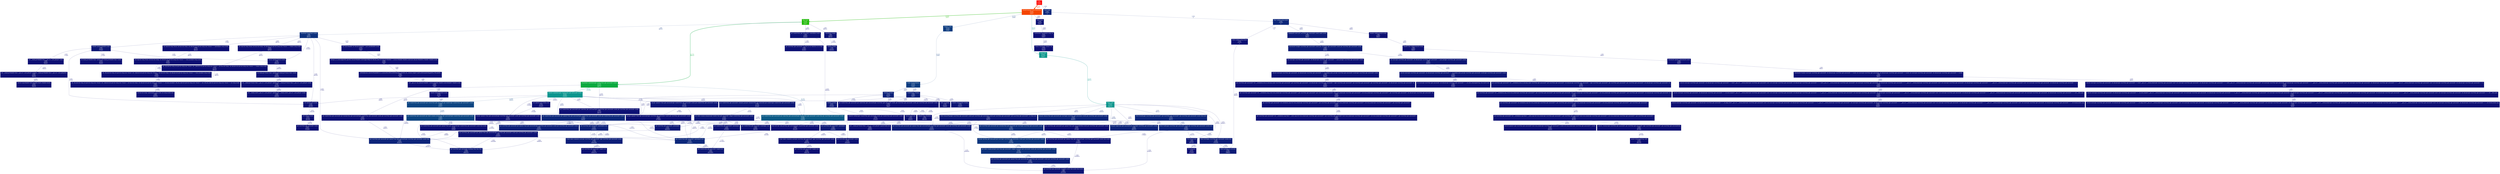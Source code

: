 digraph {
	graph [fontname=Arial, nodesep=0.125, ranksep=0.25];
	node [fontcolor=white, fontname=Arial, height=0, shape=box, style=filled, width=0];
	edge [fontname=Arial];
	1 [color="#fe0500", fontcolor="#ffffff", fontsize="10.00", label="main\n99.49%\n(0.00%)"];
	1 -> 2 [arrowsize="0.96", color="#f44502", fontcolor="#f44502", fontsize="10.00", label="93.03%\n24297×", labeldistance="3.72", penwidth="3.72"];
	1 -> 20 [arrowsize="0.35", color="#0d287b", fontcolor="#0d287b", fontsize="10.00", label="6.28%\n1×", labeldistance="0.50", penwidth="0.50"];
	2 [color="#f44502", fontcolor="#ffffff", fontsize="10.00", label="SharedComponent::TickComponents()\n93.03%\n(0.68%)\n24297×"];
	2 -> 3 [arrowsize="0.73", color="#21ba09", fontcolor="#21ba09", fontsize="10.00", label="53.33%\n24297×", labeldistance="2.13", penwidth="2.13"];
	2 -> 5 [arrowsize="0.52", color="#0c968c", fontcolor="#0c968c", fontsize="10.00", label="26.81%\n24297×", labeldistance="1.07", penwidth="1.07"];
	2 -> 12 [arrowsize="0.35", color="#0d3c80", fontcolor="#0d3c80", fontsize="10.00", label="10.21%\n24296×", labeldistance="0.50", penwidth="0.50"];
	2 -> 56 [arrowsize="0.35", color="#0d1375", fontcolor="#0d1375", fontsize="10.00", label="1.59%\n24297×", labeldistance="0.50", penwidth="0.50"];
	3 [color="#21ba09", fontcolor="#ffffff", fontsize="10.00", label="Map::Tick()\n53.33%\n(0.51%)\n24297×"];
	3 -> 4 [arrowsize="0.65", color="#0baa3f", fontcolor="#0baa3f", fontsize="10.00", label="41.77%\n388752×", labeldistance="1.67", penwidth="1.67"];
	3 -> 15 [arrowsize="0.35", color="#0d317d", fontcolor="#0d317d", fontsize="10.00", label="7.99%\n388752×", labeldistance="0.50", penwidth="0.50"];
	3 -> 51 [arrowsize="0.35", color="#0d1274", fontcolor="#0d1274", fontsize="10.00", label="1.36%\n388752×", labeldistance="0.50", penwidth="0.50"];
	3 -> 54 [arrowsize="0.35", color="#0d1475", fontcolor="#0d1475", fontsize="10.00", label="1.68%\n388752×", labeldistance="0.50", penwidth="0.50"];
	4 [color="#0baa3f", fontcolor="#ffffff", fontsize="10.00", label="PlayerModel::UpdateMatrix(glm::tmat4x4<float, (glm::precision)0> const&)\n41.77%\n(0.00%)\n388752×"];
	4 -> 7 [arrowsize="0.51", color="#0c958e", fontcolor="#0c958e", fontsize="10.00", label="26.31%\n2762260×", labeldistance="1.05", penwidth="1.05"];
	4 -> 8 [arrowsize="0.37", color="#0d4f85", fontcolor="#0d4f85", fontsize="10.00", label="13.77%\n1166254×", labeldistance="0.55", penwidth="0.55"];
	4 -> 85 [arrowsize="0.35", color="#0d1074", fontcolor="#0d1074", fontsize="10.00", label="0.73%\n388752×", labeldistance="0.50", penwidth="0.50"];
	4 -> 87 [arrowsize="0.35", color="#0d1074", fontcolor="#0d1074", fontsize="10.00", label="0.70%\n388752×", labeldistance="0.50", penwidth="0.50"];
	5 [color="#0c968c", fontcolor="#ffffff", fontsize="10.00", label="World::Tick()\n26.81%\n(0.17%)\n24297×"];
	5 -> 6 [arrowsize="0.52", color="#0c968d", fontcolor="#0c968d", fontsize="10.00", label="26.64%\n388751×", labeldistance="1.07", penwidth="1.07"];
	6 [color="#0c968d", fontcolor="#ffffff", fontsize="10.00", label="Player::Tick()\n26.64%\n(1.71%)\n388751×"];
	6 -> 16 [arrowsize="0.35", color="#0d277a", fontcolor="#0d277a", fontsize="10.00", label="5.99%\n5962858×", labeldistance="0.50", penwidth="0.50"];
	6 -> 19 [arrowsize="0.35", color="#0d277a", fontcolor="#0d277a", fontsize="10.00", label="5.97%\n388751×", labeldistance="0.50", penwidth="0.50"];
	6 -> 21 [arrowsize="0.35", color="#0d267a", fontcolor="#0d267a", fontsize="10.00", label="5.67%\n5840063×", labeldistance="0.50", penwidth="0.50"];
	6 -> 22 [arrowsize="0.35", color="#0d0f73", fontcolor="#0d0f73", fontsize="10.00", label="0.50%\n782652×", labeldistance="0.50", penwidth="0.50"];
	6 -> 32 [arrowsize="0.35", color="#0d1475", fontcolor="#0d1475", fontsize="10.00", label="1.63%\n5835133×", labeldistance="0.50", penwidth="0.50"];
	6 -> 33 [arrowsize="0.35", color="#0d1074", fontcolor="#0d1074", fontsize="10.00", label="0.87%\n1555007×", labeldistance="0.50", penwidth="0.50"];
	6 -> 40 [arrowsize="0.35", color="#0d1976", fontcolor="#0d1976", fontsize="10.00", label="2.81%\n388752×", labeldistance="0.50", penwidth="0.50"];
	6 -> 45 [arrowsize="0.35", color="#0d1074", fontcolor="#0d1074", fontsize="10.00", label="0.68%\n1355483×", labeldistance="0.50", penwidth="0.50"];
	7 [color="#0c958e", fontcolor="#ffffff", fontsize="10.00", label="Model3d::UpdateMatrix(glm::tmat4x4<float, (glm::precision)0> const&)\n26.31%\n(0.00%)\n2762261×"];
	7 -> 8 [arrowsize="0.35", color="#0d1676", fontcolor="#0d1676", fontsize="10.00", label="2.16%\n183081×", labeldistance="0.50", penwidth="0.50"];
	7 -> 10 [arrowsize="0.35", color="#0d4582", fontcolor="#0d4582", fontsize="10.00", label="11.93%\n590043×", labeldistance="0.50", penwidth="0.50"];
	7 -> 18 [arrowsize="0.35", color="#0d257a", fontcolor="#0d257a", fontsize="10.00", label="5.65%\n590044×", labeldistance="0.50", penwidth="0.50"];
	7 -> 39 [arrowsize="0.35", color="#0d1876", fontcolor="#0d1876", fontsize="10.00", label="2.71%\n590044×", labeldistance="0.50", penwidth="0.50"];
	7 -> 49 [arrowsize="0.35", color="#0d1676", fontcolor="#0d1676", fontsize="10.00", label="2.17%\n2701235×", labeldistance="0.50", penwidth="0.50"];
	7 -> 74 [arrowsize="0.35", color="#0d0e73", fontcolor="#0d0e73", fontsize="10.00", label="0.38%\n590042×", labeldistance="0.50", penwidth="0.50"];
	7 -> 85 [arrowsize="0.35", color="#0d0d73", fontcolor="#0d0d73", fontsize="10.00", label="0.12%\n61027×", labeldistance="0.50", penwidth="0.50"];
	7 -> 90 [arrowsize="0.35", color="#0d0e73", fontcolor="#0d0e73", fontsize="10.00", label="0.35%\n2762262×", labeldistance="0.50", penwidth="0.50"];
	7 -> 125 [arrowsize="0.35", color="#0d0f73", fontcolor="#0d0f73", fontsize="10.00", label="0.51%\n2701267×", labeldistance="0.50", penwidth="0.50"];
	8 [color="#0c5b87", fontcolor="#ffffff", fontsize="10.00", label="glm::tmat4x4<float, (glm::precision)0> glm::rotate<float, (glm::precision)0>(glm::tmat4x4<float, (glm::precision)0> const&, float, glm::tvec3<float, (glm::precision)0> const&)\n15.93%\n(2.39%)\n1349335×"];
	8 -> 16 [arrowsize="0.35", color="#0d1274", fontcolor="#0d1274", fontsize="10.00", label="1.36%\n1349336×", labeldistance="0.50", penwidth="0.50"];
	8 -> 17 [arrowsize="0.35", color="#0d1074", fontcolor="#0d1074", fontsize="10.00", label="0.72%\n13493360×", labeldistance="0.50", penwidth="0.50"];
	8 -> 25 [arrowsize="0.35", color="#0d1676", fontcolor="#0d1676", fontsize="10.00", label="2.28%\n12144028×", labeldistance="0.50", penwidth="0.50"];
	8 -> 27 [arrowsize="0.35", color="#0d1575", fontcolor="#0d1575", fontsize="10.00", label="1.88%\n8096017×", labeldistance="0.50", penwidth="0.50"];
	8 -> 38 [arrowsize="0.35", color="#0d1a77", fontcolor="#0d1a77", fontsize="10.00", label="3.14%\n32384069×", labeldistance="0.50", penwidth="0.50"];
	8 -> 46 [arrowsize="0.35", color="#0d1375", fontcolor="#0d1375", fontsize="10.00", label="1.59%\n24288046×", labeldistance="0.50", penwidth="0.50"];
	8 -> 57 [arrowsize="0.35", color="#0d1074", fontcolor="#0d1074", fontsize="10.00", label="0.89%\n29685390×", labeldistance="0.50", penwidth="0.50"];
	8 -> 66 [arrowsize="0.35", color="#0d1074", fontcolor="#0d1074", fontsize="10.00", label="0.81%\n2698671×", labeldistance="0.50", penwidth="0.50"];
	8 -> 100 [arrowsize="0.35", color="#0d0e73", fontcolor="#0d0e73", fontsize="10.00", label="0.42%\n1349336×", labeldistance="0.50", penwidth="0.50"];
	9 [color="#0d4582", fontcolor="#ffffff", fontsize="10.00", label="glm::tmat4x4<float, (glm::precision)0> glm::detail::compute_inverse<float, (glm::precision)0>(glm::tmat4x4<float, (glm::precision)0> const&)\n12.08%\n(1.88%)\n597667×"];
	9 -> 17 [arrowsize="0.35", color="#0d1976", fontcolor="#0d1976", fontsize="10.00", label="2.83%\n53192418×", labeldistance="0.50", penwidth="0.50"];
	9 -> 26 [arrowsize="0.35", color="#0d1b77", fontcolor="#0d1b77", fontsize="10.00", label="3.47%\n52594746×", labeldistance="0.50", penwidth="0.50"];
	9 -> 27 [arrowsize="0.35", color="#0d0f73", fontcolor="#0d0f73", fontsize="10.00", label="0.56%\n2390671×", labeldistance="0.50", penwidth="0.50"];
	9 -> 35 [arrowsize="0.35", color="#0d0e73", fontcolor="#0d0e73", fontsize="10.00", label="0.32%\n6574342×", labeldistance="0.50", penwidth="0.50"];
	9 -> 46 [arrowsize="0.35", color="#0d0d73", fontcolor="#0d0d73", fontsize="10.00", label="0.16%\n2390664×", labeldistance="0.50", penwidth="0.50"];
	9 -> 65 [arrowsize="0.35", color="#0d1274", fontcolor="#0d1274", fontsize="10.00", label="1.35%\n10160347×", labeldistance="0.50", penwidth="0.50"];
	9 -> 89 [arrowsize="0.35", color="#0d1074", fontcolor="#0d1074", fontsize="10.00", label="0.71%\n597668×", labeldistance="0.50", penwidth="0.50"];
	10 [color="#0d4582", fontcolor="#ffffff", fontsize="10.00", label="glm::tmat4x4<float, (glm::precision)0> glm::inverse<float, (glm::precision)0, glm::tmat4x4>(glm::tmat4x4<float, (glm::precision)0> const&)\n12.08%\n(0.00%)\n597667×"];
	10 -> 9 [arrowsize="0.35", color="#0d4582", fontcolor="#0d4582", fontsize="10.00", label="12.08%\n597667×", labeldistance="0.50", penwidth="0.50"];
	11 [color="#0d3c80", fontcolor="#ffffff", fontsize="10.00", label="Shader::RenderShaders()\n10.21%\n(0.51%)\n24296×"];
	11 -> 29 [arrowsize="0.35", color="#0d2279", fontcolor="#0d2279", fontsize="10.00", label="4.97%\n24297×", labeldistance="0.50", penwidth="0.50"];
	11 -> 30 [arrowsize="0.35", color="#0d2079", fontcolor="#0d2079", fontsize="10.00", label="4.53%\n24297×", labeldistance="0.50", penwidth="0.50"];
	12 [color="#0d3c80", fontcolor="#ffffff", fontsize="10.00", label="Graphics::Tick()\n10.21%\n(0.00%)\n24296×"];
	12 -> 11 [arrowsize="0.35", color="#0d3c80", fontcolor="#0d3c80", fontsize="10.00", label="10.21%\n24296×", labeldistance="0.50", penwidth="0.50"];
	13 [color="#0d367e", fontcolor="#ffffff", fontsize="10.00", label="float glm::dot<float, (glm::precision)0, glm::tvec3>(glm::tvec3<float, (glm::precision)0> const&, glm::tvec3<float, (glm::precision)0> const&)\n9.00%\n(0.68%)\n17537496×"];
	13 -> 14 [arrowsize="0.35", color="#0d327d", fontcolor="#0d327d", fontsize="10.00", label="8.32%\n17537498×", labeldistance="0.50", penwidth="0.50"];
	14 [color="#0d327d", fontcolor="#ffffff", fontsize="10.00", label="glm::detail::compute_dot<glm::tvec3, float, (glm::precision)0>::call(glm::tvec3<float, (glm::precision)0> const&, glm::tvec3<float, (glm::precision)0> const&)\n8.32%\n(3.76%)\n17537498×"];
	14 -> 28 [arrowsize="0.35", color="#0d2079", fontcolor="#0d2079", fontsize="10.00", label="4.56%\n17537498×", labeldistance="0.50", penwidth="0.50"];
	15 [color="#0d317d", fontcolor="#ffffff", fontsize="10.00", label="PlayerModel::Sync(Player const&)\n7.99%\n(0.85%)\n388752×"];
	15 -> 25 [arrowsize="0.35", color="#0d0d73", fontcolor="#0d0d73", fontsize="10.00", label="0.15%\n777504×", labeldistance="0.50", penwidth="0.50"];
	15 -> 41 [arrowsize="0.35", color="#0d1876", fontcolor="#0d1876", fontsize="10.00", label="2.69%\n777504×", labeldistance="0.50", penwidth="0.50"];
	15 -> 68 [arrowsize="0.35", color="#0d1174", fontcolor="#0d1174", fontsize="10.00", label="0.92%\n2721264×", labeldistance="0.50", penwidth="0.50"];
	15 -> 74 [arrowsize="0.35", color="#0d0e73", fontcolor="#0d0e73", fontsize="10.00", label="0.28%\n429750×", labeldistance="0.50", penwidth="0.50"];
	15 -> 102 [arrowsize="0.35", color="#0d0f73", fontcolor="#0d0f73", fontsize="10.00", label="0.57%\n7396×", labeldistance="0.50", penwidth="0.50"];
	15 -> 128 [arrowsize="0.35", color="#0d0f73", fontcolor="#0d0f73", fontsize="10.00", label="0.51%\n388752×", labeldistance="0.50", penwidth="0.50"];
	15 -> 132 [arrowsize="0.35", color="#0d0f74", fontcolor="#0d0f74", fontsize="10.00", label="0.60%\n388752×", labeldistance="0.50", penwidth="0.50"];
	16 [color="#0d2e7c", fontcolor="#ffffff", fontsize="10.00", label="glm::tvec3<float, (glm::precision)0> glm::normalize<float, (glm::precision)0, glm::tvec3>(glm::tvec3<float, (glm::precision)0> const&)\n7.55%\n(2.05%)\n7509198×"];
	16 -> 13 [arrowsize="0.35", color="#0d1d78", fontcolor="#0d1d78", fontsize="10.00", label="3.85%\n7509198×", labeldistance="0.50", penwidth="0.50"];
	16 -> 55 [arrowsize="0.35", color="#0d1274", fontcolor="#0d1274", fontsize="10.00", label="1.15%\n7509201×", labeldistance="0.50", penwidth="0.50"];
	17 [color="#0d287b", fontcolor="#ffffff", fontsize="10.00", label="glm::tmat4x4<float, (glm::precision)0>::operator[](int) const\n6.28%\n(4.44%)\n118049667×"];
	17 -> 44 [arrowsize="0.35", color="#0d1475", fontcolor="#0d1475", fontsize="10.00", label="1.83%\n118049671×", labeldistance="0.50", penwidth="0.50"];
	18 [color="#0d287b", fontcolor="#ffffff", fontsize="10.00", label="glm::tmat4x4<float, (glm::precision)0> glm::operator*<float, (glm::precision)0>(glm::tmat4x4<float, (glm::precision)0> const&, glm::tmat4x4<float, (glm::precision)0> const&)\n6.11%\n(1.20%)\n638638×"];
	18 -> 17 [arrowsize="0.35", color="#0d0e73", fontcolor="#0d0e73", fontsize="10.00", label="0.27%\n5109103×", labeldistance="0.50", penwidth="0.50"];
	18 -> 25 [arrowsize="0.35", color="#0d1575", fontcolor="#0d1575", fontsize="10.00", label="1.92%\n10218204×", labeldistance="0.50", penwidth="0.50"];
	18 -> 26 [arrowsize="0.35", color="#0d1074", fontcolor="#0d1074", fontsize="10.00", label="0.67%\n10218204×", labeldistance="0.50", penwidth="0.50"];
	18 -> 27 [arrowsize="0.35", color="#0d1475", fontcolor="#0d1475", fontsize="10.00", label="1.78%\n7663652×", labeldistance="0.50", penwidth="0.50"];
	18 -> 66 [arrowsize="0.35", color="#0d0e73", fontcolor="#0d0e73", fontsize="10.00", label="0.19%\n638637×", labeldistance="0.50", penwidth="0.50"];
	19 [color="#0d277a", fontcolor="#ffffff", fontsize="10.00", label="World::MoveBox(glm::tvec3<float, (glm::precision)0>*, glm::tvec3<float, (glm::precision)0>*, glm::tvec3<float, (glm::precision)0> const&, float) const\n5.97%\n(0.00%)\n388751×"];
	19 -> 22 [arrowsize="0.35", color="#0d0e73", fontcolor="#0d0e73", fontsize="10.00", label="0.25%\n388751×", labeldistance="0.50", penwidth="0.50"];
	19 -> 24 [arrowsize="0.35", color="#0d247a", fontcolor="#0d247a", fontsize="10.00", label="5.45%\n1729864×", labeldistance="0.50", penwidth="0.50"];
	19 -> 100 [arrowsize="0.35", color="#0d0d73", fontcolor="#0d0d73", fontsize="10.00", label="0.12%\n388751×", labeldistance="0.50", penwidth="0.50"];
	20 [color="#0d287b", fontcolor="#ffffff", fontsize="10.00", label="Client::Start()\n6.28%\n(0.00%)\n1×"];
	20 -> 23 [arrowsize="0.35", color="#0d277a", fontcolor="#0d277a", fontsize="10.00", label="5.93%\n1×", labeldistance="0.50", penwidth="0.50"];
	21 [color="#0d267a", fontcolor="#ffffff", fontsize="10.00", label="float glm::distance<float, (glm::precision)0, glm::tvec3>(glm::tvec3<float, (glm::precision)0> const&, glm::tvec3<float, (glm::precision)0> const&)\n5.67%\n(0.34%)\n5842607×"];
	21 -> 22 [arrowsize="0.35", color="#0d1d77", fontcolor="#0d1d77", fontsize="10.00", label="3.70%\n5842607×", labeldistance="0.50", penwidth="0.50"];
	21 -> 32 [arrowsize="0.35", color="#0d1475", fontcolor="#0d1475", fontsize="10.00", label="1.63%\n5842607×", labeldistance="0.50", penwidth="0.50"];
	22 [color="#0d247a", fontcolor="#ffffff", fontsize="10.00", label="float glm::length<float, (glm::precision)0, glm::tvec3>(glm::tvec3<float, (glm::precision)0> const&)\n5.43%\n(0.85%)\n8581072×"];
	22 -> 13 [arrowsize="0.35", color="#0d2078", fontcolor="#0d2078", fontsize="10.00", label="4.40%\n8581072×", labeldistance="0.50", penwidth="0.50"];
	23 [color="#0d277a", fontcolor="#ffffff", fontsize="10.00", label="Map::Load(std::string const&)\n5.93%\n(0.00%)\n1×"];
	23 -> 37 [arrowsize="0.35", color="#0d1c77", fontcolor="#0d1c77", fontsize="10.00", label="3.59%\n98304×", labeldistance="0.50", penwidth="0.50"];
	23 -> 69 [arrowsize="0.35", color="#0d1174", fontcolor="#0d1174", fontsize="10.00", label="1.05%\n98304×", labeldistance="0.50", penwidth="0.50"];
	23 -> 81 [arrowsize="0.35", color="#0d1174", fontcolor="#0d1174", fontsize="10.00", label="1.11%\n1×", labeldistance="0.50", penwidth="0.50"];
	24 [color="#0d247a", fontcolor="#ffffff", fontsize="10.00", label="World::TestBox(glm::tvec3<float, (glm::precision)0> const&, glm::tvec3<float, (glm::precision)0> const&) const\n5.45%\n(0.34%)\n1729864×"];
	24 -> 33 [arrowsize="0.35", color="#0d1976", fontcolor="#0d1976", fontsize="10.00", label="2.89%\n5154027×", labeldistance="0.50", penwidth="0.50"];
	24 -> 45 [arrowsize="0.35", color="#0d1475", fontcolor="#0d1475", fontsize="10.00", label="1.77%\n3520279×", labeldistance="0.50", penwidth="0.50"];
	24 -> 52 [arrowsize="0.35", color="#0d0e73", fontcolor="#0d0e73", fontsize="10.00", label="0.18%\n5154027×", labeldistance="0.50", penwidth="0.50"];
	24 -> 55 [arrowsize="0.35", color="#0d0e73", fontcolor="#0d0e73", fontsize="10.00", label="0.27%\n1729863×", labeldistance="0.50", penwidth="0.50"];
	25 [color="#0d247a", fontcolor="#ffffff", fontsize="10.00", label="glm::tvec4<float, (glm::precision)0> glm::operator*<float, (glm::precision)0>(glm::tvec4<float, (glm::precision)0> const&, float)\n5.30%\n(3.93%)\n28229075×"];
	25 -> 35 [arrowsize="0.35", color="#0d1275", fontcolor="#0d1275", fontsize="10.00", label="1.37%\n28229073×", labeldistance="0.50", penwidth="0.50"];
	26 [color="#0d2179", fontcolor="#ffffff", fontsize="10.00", label="glm::tvec4<float, (glm::precision)0>::operator[](int) const\n4.77%\n(2.05%)\n72375623×"];
	26 -> 31 [arrowsize="0.35", color="#0d1876", fontcolor="#0d1876", fontsize="10.00", label="2.72%\n72375627×", labeldistance="0.50", penwidth="0.50"];
	27 [color="#0d2079", fontcolor="#ffffff", fontsize="10.00", label="glm::tvec4<float, (glm::precision)0> glm::operator+<float, (glm::precision)0>(glm::tvec4<float, (glm::precision)0> const&, glm::tvec4<float, (glm::precision)0> const&)\n4.54%\n(3.59%)\n19499675×"];
	27 -> 35 [arrowsize="0.35", color="#0d1174", fontcolor="#0d1174", fontsize="10.00", label="0.95%\n19499676×", labeldistance="0.50", penwidth="0.50"];
	28 [color="#0d2079", fontcolor="#ffffff", fontsize="10.00", label="glm::tvec3<float, (glm::precision)0> glm::operator*<float, (glm::precision)0>(glm::tvec3<float, (glm::precision)0> const&, glm::tvec3<float, (glm::precision)0> const&)\n4.56%\n(3.93%)\n17537498×"];
	28 -> 52 [arrowsize="0.35", color="#0d0f74", fontcolor="#0d0f74", fontsize="10.00", label="0.63%\n17537500×", labeldistance="0.50", penwidth="0.50"];
	29 [color="#0d2279", fontcolor="#ffffff", fontsize="10.00", label="Shader3d::Render()\n4.97%\n(0.17%)\n24297×"];
	29 -> 18 [arrowsize="0.35", color="#0d0e73", fontcolor="#0d0e73", fontsize="10.00", label="0.23%\n24297×", labeldistance="0.50", penwidth="0.50"];
	29 -> 42 [arrowsize="0.35", color="#0d1a77", fontcolor="#0d1a77", fontsize="10.00", label="3.02%\n3175248×", labeldistance="0.50", penwidth="0.50"];
	29 -> 63 [arrowsize="0.35", color="#0d1074", fontcolor="#0d1074", fontsize="10.00", label="0.70%\n3734137×", labeldistance="0.50", penwidth="0.50"];
	29 -> 126 [arrowsize="0.35", color="#0d0e73", fontcolor="#0d0e73", fontsize="10.00", label="0.29%\n24297×", labeldistance="0.50", penwidth="0.50"];
	30 [color="#0d2079", fontcolor="#ffffff", fontsize="10.00", label="ShaderShadow::Render()\n4.53%\n(0.68%)\n24297×"];
	30 -> 18 [arrowsize="0.35", color="#0d0e73", fontcolor="#0d0e73", fontsize="10.00", label="0.23%\n24297×", labeldistance="0.50", penwidth="0.50"];
	30 -> 50 [arrowsize="0.35", color="#0d1676", fontcolor="#0d1676", fontsize="10.00", label="2.25%\n2786497×", labeldistance="0.50", penwidth="0.50"];
	30 -> 63 [arrowsize="0.35", color="#0d0f74", fontcolor="#0d0f74", fontsize="10.00", label="0.59%\n3175308×", labeldistance="0.50", penwidth="0.50"];
	30 -> 126 [arrowsize="0.35", color="#0d0e73", fontcolor="#0d0e73", fontsize="10.00", label="0.29%\n24297×", labeldistance="0.50", penwidth="0.50"];
	31 [color="#0d1e78", fontcolor="#ffffff", fontsize="10.00", label="int glm::detail::component_count<glm::tvec4<float, (glm::precision)0> >(glm::tvec4<float, (glm::precision)0> const&)\n4.10%\n(2.74%)\n109200168×"];
	31 -> 61 [arrowsize="0.35", color="#0d1274", fontcolor="#0d1274", fontsize="10.00", label="1.37%\n109200172×", labeldistance="0.50", penwidth="0.50"];
	32 [color="#0d1d78", fontcolor="#ffffff", fontsize="10.00", label="glm::tvec3<float, (glm::precision)0> glm::operator-<float, (glm::precision)0>(glm::tvec3<float, (glm::precision)0> const&, glm::tvec3<float, (glm::precision)0> const&)\n3.72%\n(3.25%)\n13304916×"];
	32 -> 52 [arrowsize="0.35", color="#0d0f73", fontcolor="#0d0f73", fontsize="10.00", label="0.47%\n13304916×", labeldistance="0.50", penwidth="0.50"];
	33 [color="#0d1d78", fontcolor="#ffffff", fontsize="10.00", label="World::GetTile(glm::tvec3<float, (glm::precision)0> const&) const\n3.76%\n(0.85%)\n6712218×"];
	33 -> 36 [arrowsize="0.35", color="#0d1976", fontcolor="#0d1976", fontsize="10.00", label="2.91%\n6712218×", labeldistance="0.50", penwidth="0.50"];
	34 [color="#0d1c77", fontcolor="#ffffff", fontsize="10.00", label="Geometry3d::Push(glm::tvec3<float, (glm::precision)0> const&, glm::tvec3<float, (glm::precision)0> const&, glm::tvec2<float, (glm::precision)0> const&)\n3.65%\n(0.00%)\n630795×"];
	34 -> 47 [arrowsize="0.35", color="#0d1776", fontcolor="#0d1776", fontsize="10.00", label="2.49%\n1261590×", labeldistance="0.50", penwidth="0.50"];
	34 -> 79 [arrowsize="0.35", color="#0d1274", fontcolor="#0d1274", fontsize="10.00", label="1.16%\n630795×", labeldistance="0.50", penwidth="0.50"];
	35 [color="#0d1b77", fontcolor="#ffffff", fontsize="10.00", label="glm::tvec4<float, (glm::precision)0>::tvec4(float, float, float, float)\n3.25%\n(3.25%)\n66854110×"];
	36 [color="#0d1b77", fontcolor="#ffffff", fontsize="10.00", label="World::GetTile(int, int, int) const\n3.25%\n(3.25%)\n7498650×"];
	37 [color="#0d1c77", fontcolor="#ffffff", fontsize="10.00", label="Quad(quad3 const&, glm::tvec3<float, (glm::precision)0> const&, quad2 const&)\n3.59%\n(0.00%)\n98316×"];
	37 -> 34 [arrowsize="0.35", color="#0d1b77", fontcolor="#0d1b77", fontsize="10.00", label="3.42%\n589896×", labeldistance="0.50", penwidth="0.50"];
	38 [color="#0d1a77", fontcolor="#ffffff", fontsize="10.00", label="glm::tvec3<float, (glm::precision)0>::operator[](int)\n3.14%\n(1.88%)\n32384069×"];
	38 -> 67 [arrowsize="0.35", color="#0d1274", fontcolor="#0d1274", fontsize="10.00", label="1.26%\n32384070×", labeldistance="0.50", penwidth="0.50"];
	39 [color="#0d1876", fontcolor="#ffffff", fontsize="10.00", label="glm::tmat4x4<float, (glm::precision)0>::transpose_type glm::transpose<float, (glm::precision)0, glm::tmat4x4>(glm::tmat4x4<float, (glm::precision)0> const&)\n2.74%\n(0.17%)\n597668×"];
	39 -> 43 [arrowsize="0.35", color="#0d1876", fontcolor="#0d1876", fontsize="10.00", label="2.57%\n597668×", labeldistance="0.50", penwidth="0.50"];
	40 [color="#0d1976", fontcolor="#ffffff", fontsize="10.00", label="World::IntersectPlayer(glm::tvec3<float, (glm::precision)0> const&, glm::tvec3<float, (glm::precision)0> const&, glm::tvec3<float, (glm::precision)0>*, glm::tvec3<float, (glm::precision)0>*, int, float) const\n2.81%\n(0.68%)\n388752×"];
	40 -> 13 [arrowsize="0.35", color="#0d0f74", fontcolor="#0d0f74", fontsize="10.00", label="0.60%\n1171335×", labeldistance="0.50", penwidth="0.50"];
	40 -> 22 [arrowsize="0.35", color="#0d1174", fontcolor="#0d1174", fontsize="10.00", label="0.99%\n1560087×", labeldistance="0.50", penwidth="0.50"];
	40 -> 32 [arrowsize="0.35", color="#0d0f73", fontcolor="#0d0f73", fontsize="10.00", label="0.44%\n1563653×", labeldistance="0.50", penwidth="0.50"];
	41 [color="#0d1876", fontcolor="#ffffff", fontsize="10.00", label="Model3d::operator=(Model3d const&)\n2.69%\n(0.34%)\n777618×"];
	41 -> 68 [arrowsize="0.35", color="#0d0e73", fontcolor="#0d0e73", fontsize="10.00", label="0.26%\n777618×", labeldistance="0.50", penwidth="0.50"];
	41 -> 74 [arrowsize="0.35", color="#0d0f73", fontcolor="#0d0f73", fontsize="10.00", label="0.50%\n777618×", labeldistance="0.50", penwidth="0.50"];
	41 -> 83 [arrowsize="0.35", color="#0d1074", fontcolor="#0d1074", fontsize="10.00", label="0.86%\n777618×", labeldistance="0.50", penwidth="0.50"];
	41 -> 92 [arrowsize="0.35", color="#0d0f74", fontcolor="#0d0f74", fontsize="10.00", label="0.63%\n777618×", labeldistance="0.50", penwidth="0.50"];
	42 [color="#0d1a77", fontcolor="#ffffff", fontsize="10.00", label="Model3d::Render()\n3.02%\n(0.51%)\n3175248×"];
	42 -> 78 [arrowsize="0.35", color="#0d0f74", fontcolor="#0d0f74", fontsize="10.00", label="0.63%\n3175249×", labeldistance="0.50", penwidth="0.50"];
	42 -> 82 [arrowsize="0.35", color="#0d0f73", fontcolor="#0d0f73", fontsize="10.00", label="0.56%\n3175246×", labeldistance="0.50", penwidth="0.50"];
	42 -> 109 [arrowsize="0.35", color="#0d0f74", fontcolor="#0d0f74", fontsize="10.00", label="0.63%\n3175247×", labeldistance="0.50", penwidth="0.50"];
	43 [color="#0d1876", fontcolor="#ffffff", fontsize="10.00", label="glm::detail::compute_transpose<glm::tmat4x4, float, (glm::precision)0>::call(glm::tmat4x4<float, (glm::precision)0> const&)\n2.57%\n(0.34%)\n597668×"];
	43 -> 17 [arrowsize="0.35", color="#0d0f73", fontcolor="#0d0f73", fontsize="10.00", label="0.51%\n9562674×", labeldistance="0.50", penwidth="0.50"];
	43 -> 26 [arrowsize="0.35", color="#0d0f74", fontcolor="#0d0f74", fontsize="10.00", label="0.63%\n9562673×", labeldistance="0.50", penwidth="0.50"];
	43 -> 46 [arrowsize="0.35", color="#0d0f74", fontcolor="#0d0f74", fontsize="10.00", label="0.63%\n9562677×", labeldistance="0.50", penwidth="0.50"];
	43 -> 57 [arrowsize="0.35", color="#0d0e73", fontcolor="#0d0e73", fontsize="10.00", label="0.29%\n9562677×", labeldistance="0.50", penwidth="0.50"];
	43 -> 66 [arrowsize="0.35", color="#0d0d73", fontcolor="#0d0d73", fontsize="10.00", label="0.18%\n597668×", labeldistance="0.50", penwidth="0.50"];
	44 [color="#0d1876", fontcolor="#ffffff", fontsize="10.00", label="glm::tmat4x4<float, (glm::precision)0>::length() const\n2.56%\n(2.56%)\n165123594×"];
	45 [color="#0d1776", fontcolor="#ffffff", fontsize="10.00", label="Tile::isPhys() const\n2.46%\n(2.05%)\n4877227×"];
	45 -> 119 [arrowsize="0.35", color="#0d0e73", fontcolor="#0d0e73", fontsize="10.00", label="0.41%\n4877227×", labeldistance="0.50", penwidth="0.50"];
	46 [color="#0d1776", fontcolor="#ffffff", fontsize="10.00", label="glm::tvec4<float, (glm::precision)0>::operator[](int)\n2.41%\n(1.03%)\n36824543×"];
	46 -> 31 [arrowsize="0.35", color="#0d1275", fontcolor="#0d1275", fontsize="10.00", label="1.38%\n36824541×", labeldistance="0.50", penwidth="0.50"];
	47 [color="#0d1776", fontcolor="#ffffff", fontsize="10.00", label="std::vector<glm::tvec3<float, (glm::precision)0>, std::allocator<glm::tvec3<float, (glm::precision)0> > >::push_back(glm::tvec3<float, (glm::precision)0> const&)\n2.50%\n(0.00%)\n1265291×"];
	47 -> 48 [arrowsize="0.35", color="#0d1776", fontcolor="#0d1776", fontsize="10.00", label="2.41%\n786982×", labeldistance="0.50", penwidth="0.50"];
	48 [color="#0d1776", fontcolor="#ffffff", fontsize="10.00", label="void std::vector<glm::tvec3<float, (glm::precision)0>, std::allocator<glm::tvec3<float, (glm::precision)0> > >::_M_emplace_back_aux<glm::tvec3<float, (glm::precision)0> const&>(glm::tvec3<float, (glm::precision)0> const&)\n2.41%\n(0.00%)\n786982×"];
	48 -> 64 [arrowsize="0.35", color="#0d1375", fontcolor="#0d1375", fontsize="10.00", label="1.44%\n786982×", labeldistance="0.50", penwidth="0.50"];
	48 -> 108 [arrowsize="0.35", color="#0d0f73", fontcolor="#0d0f73", fontsize="10.00", label="0.56%\n786982×", labeldistance="0.50", penwidth="0.50"];
	49 [color="#0d1676", fontcolor="#ffffff", fontsize="10.00", label="bool glm::operator!=<float, (glm::precision)0>(glm::tmat4x4<float, (glm::precision)0> const&, glm::tmat4x4<float, (glm::precision)0> const&)\n2.17%\n(0.17%)\n2701235×"];
	49 -> 17 [arrowsize="0.35", color="#0d1174", fontcolor="#0d1174", fontsize="10.00", label="1.15%\n21541926×", labeldistance="0.50", penwidth="0.50"];
	49 -> 84 [arrowsize="0.35", color="#0d1074", fontcolor="#0d1074", fontsize="10.00", label="0.85%\n10770963×", labeldistance="0.50", penwidth="0.50"];
	50 [color="#0d1676", fontcolor="#ffffff", fontsize="10.00", label="Model3d::ShadowModel::Render()\n2.25%\n(0.51%)\n2786497×"];
	50 -> 78 [arrowsize="0.35", color="#0d0f73", fontcolor="#0d0f73", fontsize="10.00", label="0.55%\n2786497×", labeldistance="0.50", penwidth="0.50"];
	50 -> 82 [arrowsize="0.35", color="#0d0f73", fontcolor="#0d0f73", fontsize="10.00", label="0.49%\n2786498×", labeldistance="0.50", penwidth="0.50"];
	51 [color="#0d1475", fontcolor="#ffffff", fontsize="10.00", label="glm::tmat4x4<float, (glm::precision)0>::tmat4x4(float const&)\n1.83%\n(0.68%)\n521251×"];
	51 -> 62 [arrowsize="0.35", color="#0d0d73", fontcolor="#0d0d73", fontsize="10.00", label="0.12%\n2085004×", labeldistance="0.50", penwidth="0.50"];
	51 -> 77 [arrowsize="0.35", color="#0d1174", fontcolor="#0d1174", fontsize="10.00", label="1.03%\n521251×", labeldistance="0.50", penwidth="0.50"];
	52 [color="#0d1575", fontcolor="#ffffff", fontsize="10.00", label="glm::tvec3<float, (glm::precision)0>::tvec3(float const&, float const&, float const&)\n1.88%\n(1.88%)\n52711413×"];
	53 [color="#0d1475", fontcolor="#ffffff", fontsize="10.00", label="Model3d::Enable()\n1.70%\n(1.54%)\n3151015×"];
	54 [color="#0d1475", fontcolor="#ffffff", fontsize="10.00", label="PlayerModel::Enable()\n1.68%\n(0.00%)\n388752×"];
	54 -> 53 [arrowsize="0.35", color="#0d1475", fontcolor="#0d1475", fontsize="10.00", label="1.68%\n3110016×", labeldistance="0.50", penwidth="0.50"];
	55 [color="#0d1375", fontcolor="#ffffff", fontsize="10.00", label="glm::tvec3<float, (glm::precision)0> glm::operator*<float, (glm::precision)0>(glm::tvec3<float, (glm::precision)0> const&, float const&)\n1.56%\n(1.20%)\n10169620×"];
	55 -> 52 [arrowsize="0.35", color="#0d0e73", fontcolor="#0d0e73", fontsize="10.00", label="0.36%\n10169622×", labeldistance="0.50", penwidth="0.50"];
	56 [color="#0d1375", fontcolor="#ffffff", fontsize="10.00", label="Client::Tick()\n1.59%\n(0.51%)\n24297×"];
	56 -> 99 [arrowsize="0.35", color="#0d0f74", fontcolor="#0d0f74", fontsize="10.00", label="0.62%\n24297×", labeldistance="0.50", penwidth="0.50"];
	57 [color="#0d1375", fontcolor="#ffffff", fontsize="10.00", label="glm::tmat4x4<float, (glm::precision)0>::operator[](int)\n1.41%\n(0.68%)\n47073922×"];
	57 -> 44 [arrowsize="0.35", color="#0d1074", fontcolor="#0d1074", fontsize="10.00", label="0.73%\n47073923×", labeldistance="0.50", penwidth="0.50"];
	58 [color="#0d1275", fontcolor="#ffffff", fontsize="10.00", label="glm::tvec3<float, (glm::precision)0>* std::__uninitialized_copy<false>::__uninit_copy<std::move_iterator<glm::tvec3<float, (glm::precision)0>*>, glm::tvec3<float, (glm::precision)0>*>(std::move_iterator<glm::tvec3<float, (glm::precision)0>*>, std::move_iterator<glm::tvec3<float, (glm::precision)0>*>, glm::tvec3<float, (glm::precision)0>*)\n1.37%\n(0.34%)\n983744×"];
	58 -> 117 [arrowsize="0.35", color="#0d0f73", fontcolor="#0d0f73", fontsize="10.00", label="0.52%\n3077200×", labeldistance="0.50", penwidth="0.50"];
	58 -> 120 [arrowsize="0.35", color="#0d0f73", fontcolor="#0d0f73", fontsize="10.00", label="0.51%\n4060944×", labeldistance="0.50", penwidth="0.50"];
	59 [color="#0d1275", fontcolor="#ffffff", fontsize="10.00", label="glm::tvec3<float, (glm::precision)0>* std::uninitialized_copy<std::move_iterator<glm::tvec3<float, (glm::precision)0>*>, glm::tvec3<float, (glm::precision)0>*>(std::move_iterator<glm::tvec3<float, (glm::precision)0>*>, std::move_iterator<glm::tvec3<float, (glm::precision)0>*>, glm::tvec3<float, (glm::precision)0>*)\n1.37%\n(0.00%)\n983744×"];
	59 -> 58 [arrowsize="0.35", color="#0d1275", fontcolor="#0d1275", fontsize="10.00", label="1.37%\n983744×", labeldistance="0.50", penwidth="0.50"];
	60 [color="#0d1275", fontcolor="#ffffff", fontsize="10.00", label="glm::tvec3<float, (glm::precision)0>* std::__uninitialized_copy_a<std::move_iterator<glm::tvec3<float, (glm::precision)0>*>, glm::tvec3<float, (glm::precision)0>*, glm::tvec3<float, (glm::precision)0> >(std::move_iterator<glm::tvec3<float, (glm::precision)0>*>, std::move_iterator<glm::tvec3<float, (glm::precision)0>*>, glm::tvec3<float, (glm::precision)0>*, std::allocator<glm::tvec3<float, (glm::precision)0> >&)\n1.37%\n(0.00%)\n983743×"];
	60 -> 59 [arrowsize="0.35", color="#0d1275", fontcolor="#0d1275", fontsize="10.00", label="1.37%\n983744×", labeldistance="0.50", penwidth="0.50"];
	61 [color="#0d1274", fontcolor="#ffffff", fontsize="10.00", label="glm::tvec4<float, (glm::precision)0>::length() const\n1.37%\n(1.37%)\n109200172×"];
	62 [color="#0d1274", fontcolor="#ffffff", fontsize="10.00", label="glm::tvec4<float, (glm::precision)0>::tvec4()\n1.37%\n(1.37%)\n24535003×"];
	63 [color="#0d1274", fontcolor="#ffffff", fontsize="10.00", label="Model::isEnabled()\n1.37%\n(1.37%)\n7346903×"];
	64 [color="#0d1375", fontcolor="#ffffff", fontsize="10.00", label="glm::tvec3<float, (glm::precision)0>* std::__uninitialized_move_if_noexcept_a<glm::tvec3<float, (glm::precision)0>*, glm::tvec3<float, (glm::precision)0>*, std::allocator<glm::tvec3<float, (glm::precision)0> > >(glm::tvec3<float, (glm::precision)0>*, glm::tvec3<float, (glm::precision)0>*, glm::tvec3<float, (glm::precision)0>*, std::allocator<glm::tvec3<float, (glm::precision)0> >&)\n1.44%\n(0.00%)\n787172×"];
	64 -> 60 [arrowsize="0.35", color="#0d1174", fontcolor="#0d1174", fontsize="10.00", label="1.10%\n787172×", labeldistance="0.50", penwidth="0.50"];
	65 [color="#0d1274", fontcolor="#ffffff", fontsize="10.00", label="glm::tvec4<float, (glm::precision)0> glm::operator*<float, (glm::precision)0>(glm::tvec4<float, (glm::precision)0> const&, glm::tvec4<float, (glm::precision)0> const&)\n1.35%\n(0.85%)\n10160347×"];
	65 -> 35 [arrowsize="0.35", color="#0d0f73", fontcolor="#0d0f73", fontsize="10.00", label="0.49%\n10160348×", labeldistance="0.50", penwidth="0.50"];
	66 [color="#0d1274", fontcolor="#ffffff", fontsize="10.00", label="glm::tmat4x4<float, (glm::precision)0>::tmat4x4(glm::ctor)\n1.32%\n(0.34%)\n4384755×"];
	66 -> 62 [arrowsize="0.35", color="#0d1174", fontcolor="#0d1174", fontsize="10.00", label="0.98%\n17539013×", labeldistance="0.50", penwidth="0.50"];
	67 [color="#0d1274", fontcolor="#ffffff", fontsize="10.00", label="int glm::detail::component_count<glm::tvec3<float, (glm::precision)0> >(glm::tvec3<float, (glm::precision)0> const&)\n1.37%\n(0.85%)\n35082740×"];
	67 -> 121 [arrowsize="0.35", color="#0d0f73", fontcolor="#0d0f73", fontsize="10.00", label="0.51%\n35082740×", labeldistance="0.50", penwidth="0.50"];
	68 [color="#0d1274", fontcolor="#ffffff", fontsize="10.00", label="Texture::operator=(Texture const&)\n1.20%\n(0.17%)\n3555019×"];
	68 -> 75 [arrowsize="0.35", color="#0d1174", fontcolor="#0d1174", fontsize="10.00", label="1.03%\n3555019×", labeldistance="0.50", penwidth="0.50"];
	69 [color="#0d1174", fontcolor="#ffffff", fontsize="10.00", label="Model3d::Add(Geometry3d const&)\n1.05%\n(0.00%)\n98332×"];
	69 -> 72 [arrowsize="0.35", color="#0d1174", fontcolor="#0d1174", fontsize="10.00", label="1.05%\n98332×", labeldistance="0.50", penwidth="0.50"];
	70 [color="#0d1174", fontcolor="#ffffff", fontsize="10.00", label="Geometry3d::Push(std::vector<glm::tvec3<float, (glm::precision)0>, std::allocator<glm::tvec3<float, (glm::precision)0> > > const&, std::vector<glm::tvec3<float, (glm::precision)0>, std::allocator<glm::tvec3<float, (glm::precision)0> > > const&, std::vector<glm::tvec2<float, (glm::precision)0>, std::allocator<glm::tvec2<float, (glm::precision)0> > > const&)\n1.05%\n(0.00%)\n98332×"];
	70 -> 112 [arrowsize="0.35", color="#0d0f73", fontcolor="#0d0f73", fontsize="10.00", label="0.53%\n98332×", labeldistance="0.50", penwidth="0.50"];
	70 -> 116 [arrowsize="0.35", color="#0d0f73", fontcolor="#0d0f73", fontsize="10.00", label="0.52%\n196664×", labeldistance="0.50", penwidth="0.50"];
	71 [color="#0d1174", fontcolor="#ffffff", fontsize="10.00", label="Geometry3d::operator+=(Geometry3d const&)\n1.05%\n(0.00%)\n98332×"];
	71 -> 70 [arrowsize="0.35", color="#0d1174", fontcolor="#0d1174", fontsize="10.00", label="1.05%\n98332×", labeldistance="0.50", penwidth="0.50"];
	72 [color="#0d1174", fontcolor="#ffffff", fontsize="10.00", label="Model3d::Data::Add(Geometry3d const&)\n1.05%\n(0.00%)\n98332×"];
	72 -> 71 [arrowsize="0.35", color="#0d1174", fontcolor="#0d1174", fontsize="10.00", label="1.05%\n98332×", labeldistance="0.50", penwidth="0.50"];
	73 [color="#0d1174", fontcolor="#ffffff", fontsize="10.00", label="std::__shared_count<(__gnu_cxx::_Lock_policy)2>::operator=(std::__shared_count<(__gnu_cxx::_Lock_policy)2> const&)\n1.04%\n(0.68%)\n4340124×"];
	74 [color="#0d1274", fontcolor="#ffffff", fontsize="10.00", label="rot3::operator=(rot3 const&)\n1.21%\n(0.34%)\n1861290×"];
	74 -> 88 [arrowsize="0.35", color="#0d1074", fontcolor="#0d1074", fontsize="10.00", label="0.87%\n1861290×", labeldistance="0.50", penwidth="0.50"];
	75 [color="#0d1174", fontcolor="#ffffff", fontsize="10.00", label="std::shared_ptr<Texture::Data>::operator=(std::shared_ptr<Texture::Data> const&)\n1.03%\n(0.00%)\n3555019×"];
	75 -> 76 [arrowsize="0.35", color="#0d1174", fontcolor="#0d1174", fontsize="10.00", label="1.03%\n3555019×", labeldistance="0.50", penwidth="0.50"];
	76 [color="#0d1174", fontcolor="#ffffff", fontsize="10.00", label="std::__shared_ptr<Texture::Data, (__gnu_cxx::_Lock_policy)2>::operator=(std::__shared_ptr<Texture::Data, (__gnu_cxx::_Lock_policy)2> const&)\n1.03%\n(0.17%)\n3555019×"];
	76 -> 73 [arrowsize="0.35", color="#0d1074", fontcolor="#0d1074", fontsize="10.00", label="0.86%\n3555019×", labeldistance="0.50", penwidth="0.50"];
	77 [color="#0d1174", fontcolor="#ffffff", fontsize="10.00", label="glm::tvec4<float, (glm::precision)0>::tvec4<int, int, int, float>(int, int, int, float)\n1.03%\n(1.03%)\n521251×"];
	78 [color="#0d1274", fontcolor="#ffffff", fontsize="10.00", label="Texture::Bind() const\n1.20%\n(0.34%)\n6058953×"];
	78 -> 97 [arrowsize="0.35", color="#0d1074", fontcolor="#0d1074", fontsize="10.00", label="0.68%\n6058954×", labeldistance="0.50", penwidth="0.50"];
	79 [color="#0d1274", fontcolor="#ffffff", fontsize="10.00", label="std::vector<glm::tvec2<float, (glm::precision)0>, std::allocator<glm::tvec2<float, (glm::precision)0> > >::push_back(glm::tvec2<float, (glm::precision)0> const&)\n1.17%\n(0.00%)\n634281×"];
	79 -> 80 [arrowsize="0.35", color="#0d1274", fontcolor="#0d1274", fontsize="10.00", label="1.15%\n393502×", labeldistance="0.50", penwidth="0.50"];
	80 [color="#0d1274", fontcolor="#ffffff", fontsize="10.00", label="void std::vector<glm::tvec2<float, (glm::precision)0>, std::allocator<glm::tvec2<float, (glm::precision)0> > >::_M_emplace_back_aux<glm::tvec2<float, (glm::precision)0> const&>(glm::tvec2<float, (glm::precision)0> const&)\n1.15%\n(0.17%)\n393502×"];
	80 -> 93 [arrowsize="0.35", color="#0d0f74", fontcolor="#0d0f74", fontsize="10.00", label="0.62%\n393501×", labeldistance="0.50", penwidth="0.50"];
	81 [color="#0d1174", fontcolor="#ffffff", fontsize="10.00", label="World::Load(std::string const&)\n1.11%\n(0.17%)\n1×"];
	81 -> 36 [arrowsize="0.35", color="#0d0e73", fontcolor="#0d0e73", fontsize="10.00", label="0.34%\n786432×", labeldistance="0.50", penwidth="0.50"];
	82 [color="#0d1174", fontcolor="#ffffff", fontsize="10.00", label="Model3d::Data::Render(int)\n1.06%\n(0.17%)\n5961744×"];
	83 [color="#0d1074", fontcolor="#ffffff", fontsize="10.00", label="std::shared_ptr<Model3d::Data>::operator=(std::shared_ptr<Model3d::Data> const&)\n0.87%\n(0.51%)\n785105×"];
	84 [color="#0d1074", fontcolor="#ffffff", fontsize="10.00", label="bool glm::operator!=<float, (glm::precision)0>(glm::tvec4<float, (glm::precision)0> const&, glm::tvec4<float, (glm::precision)0> const&)\n0.85%\n(0.85%)\n10770963×"];
	85 [color="#0d1074", fontcolor="#ffffff", fontsize="10.00", label="glm::tmat4x4<float, (glm::precision)0> glm::scale<float, (glm::precision)0>(glm::tmat4x4<float, (glm::precision)0> const&, glm::tvec3<float, (glm::precision)0> const&)\n0.85%\n(0.17%)\n449779×"];
	85 -> 25 [arrowsize="0.35", color="#0d0e73", fontcolor="#0d0e73", fontsize="10.00", label="0.25%\n1349334×", labeldistance="0.50", penwidth="0.50"];
	85 -> 66 [arrowsize="0.35", color="#0d0d73", fontcolor="#0d0d73", fontsize="10.00", label="0.14%\n449779×", labeldistance="0.50", penwidth="0.50"];
	86 [color="#0d1074", fontcolor="#ffffff", fontsize="10.00", label="std::_Rb_tree<std::string, std::pair<std::string const, Texture>, std::_Select1st<std::pair<std::string const, Texture> >, std::less<std::string>, std::allocator<std::pair<std::string const, Texture> > >::_M_lower_bound(std::_Rb_tree_node<std::pair<std::string const, Texture> >*, std::_Rb_tree_node<std::pair<std::string const, Texture> >*, std::string const&)\n0.88%\n(0.34%)\n1166262×"];
	86 -> 98 [arrowsize="0.35", color="#0d0f73", fontcolor="#0d0f73", fontsize="10.00", label="0.54%\n4276290×", labeldistance="0.50", penwidth="0.50"];
	87 [color="#0d1074", fontcolor="#ffffff", fontsize="10.00", label="glm::tmat4x4<float, (glm::precision)0> glm::translate<float, (glm::precision)0>(glm::tmat4x4<float, (glm::precision)0> const&, glm::tvec3<float, (glm::precision)0> const&)\n0.81%\n(0.00%)\n449779×"];
	87 -> 25 [arrowsize="0.35", color="#0d0e73", fontcolor="#0d0e73", fontsize="10.00", label="0.25%\n1349337×", labeldistance="0.50", penwidth="0.50"];
	87 -> 27 [arrowsize="0.35", color="#0d0e73", fontcolor="#0d0e73", fontsize="10.00", label="0.31%\n1349335×", labeldistance="0.50", penwidth="0.50"];
	88 [color="#0d1074", fontcolor="#ffffff", fontsize="10.00", label="rot3::rot3(rot3 const&)\n0.87%\n(0.51%)\n1861290×"];
	88 -> 122 [arrowsize="0.35", color="#0d0e73", fontcolor="#0d0e73", fontsize="10.00", label="0.35%\n1861290×", labeldistance="0.50", penwidth="0.50"];
	89 [color="#0d1074", fontcolor="#ffffff", fontsize="10.00", label="glm::tmat4x4<float, (glm::precision)0> glm::operator*<float, (glm::precision)0>(glm::tmat4x4<float, (glm::precision)0> const&, float const&)\n0.71%\n(0.00%)\n597668×"];
	89 -> 17 [arrowsize="0.35", color="#0d0d73", fontcolor="#0d0d73", fontsize="10.00", label="0.13%\n2390668×", labeldistance="0.50", penwidth="0.50"];
	89 -> 25 [arrowsize="0.35", color="#0d0f73", fontcolor="#0d0f73", fontsize="10.00", label="0.45%\n2390668×", labeldistance="0.50", penwidth="0.50"];
	90 [color="#0d1074", fontcolor="#ffffff", fontsize="10.00", label="bool glm::operator!=<float, (glm::precision)0>(glm::tvec3<float, (glm::precision)0> const&, glm::tvec3<float, (glm::precision)0> const&)\n0.68%\n(0.68%)\n5463530×"];
	91 [color="#0d0f74", fontcolor="#ffffff", fontsize="10.00", label="float const* glm::value_ptr<float, (glm::precision)0>(glm::tmat4x4<float, (glm::precision)0> const&)\n0.66%\n(0.17%)\n9161287×"];
	91 -> 17 [arrowsize="0.35", color="#0d0f73", fontcolor="#0d0f73", fontsize="10.00", label="0.49%\n9161289×", labeldistance="0.50", penwidth="0.50"];
	92 [color="#0d0f74", fontcolor="#ffffff", fontsize="10.00", label="std::__shared_ptr<Model3d::Data, (__gnu_cxx::_Lock_policy)2>::reset()\n0.64%\n(0.00%)\n785242×"];
	92 -> 123 [arrowsize="0.35", color="#0d0f73", fontcolor="#0d0f73", fontsize="10.00", label="0.51%\n785242×", labeldistance="0.50", penwidth="0.50"];
	93 [color="#0d0f74", fontcolor="#ffffff", fontsize="10.00", label="glm::tvec2<float, (glm::precision)0>* std::__uninitialized_move_if_noexcept_a<glm::tvec2<float, (glm::precision)0>*, glm::tvec2<float, (glm::precision)0>*, std::allocator<glm::tvec2<float, (glm::precision)0> > >(glm::tvec2<float, (glm::precision)0>*, glm::tvec2<float, (glm::precision)0>*, glm::tvec2<float, (glm::precision)0>*, std::allocator<glm::tvec2<float, (glm::precision)0> >&)\n0.62%\n(0.00%)\n393604×"];
	93 -> 96 [arrowsize="0.35", color="#0d0f73", fontcolor="#0d0f73", fontsize="10.00", label="0.48%\n393603×", labeldistance="0.50", penwidth="0.50"];
	94 [color="#0d0f74", fontcolor="#ffffff", fontsize="10.00", label="glm::tvec2<float, (glm::precision)0>* std::__uninitialized_copy<false>::__uninit_copy<std::move_iterator<glm::tvec2<float, (glm::precision)0>*>, glm::tvec2<float, (glm::precision)0>*>(std::move_iterator<glm::tvec2<float, (glm::precision)0>*>, std::move_iterator<glm::tvec2<float, (glm::precision)0>*>, glm::tvec2<float, (glm::precision)0>*)\n0.60%\n(0.00%)\n491890×"];
	95 [color="#0d0f74", fontcolor="#ffffff", fontsize="10.00", label="glm::tvec2<float, (glm::precision)0>* std::uninitialized_copy<std::move_iterator<glm::tvec2<float, (glm::precision)0>*>, glm::tvec2<float, (glm::precision)0>*>(std::move_iterator<glm::tvec2<float, (glm::precision)0>*>, std::move_iterator<glm::tvec2<float, (glm::precision)0>*>, glm::tvec2<float, (glm::precision)0>*)\n0.60%\n(0.00%)\n491889×"];
	95 -> 94 [arrowsize="0.35", color="#0d0f74", fontcolor="#0d0f74", fontsize="10.00", label="0.60%\n491890×", labeldistance="0.50", penwidth="0.50"];
	96 [color="#0d0f74", fontcolor="#ffffff", fontsize="10.00", label="glm::tvec2<float, (glm::precision)0>* std::__uninitialized_copy_a<std::move_iterator<glm::tvec2<float, (glm::precision)0>*>, glm::tvec2<float, (glm::precision)0>*, glm::tvec2<float, (glm::precision)0> >(std::move_iterator<glm::tvec2<float, (glm::precision)0>*>, std::move_iterator<glm::tvec2<float, (glm::precision)0>*>, glm::tvec2<float, (glm::precision)0>*, std::allocator<glm::tvec2<float, (glm::precision)0> >&)\n0.60%\n(0.00%)\n491889×"];
	96 -> 95 [arrowsize="0.35", color="#0d0f74", fontcolor="#0d0f74", fontsize="10.00", label="0.60%\n491889×", labeldistance="0.50", penwidth="0.50"];
	97 [color="#0d1074", fontcolor="#ffffff", fontsize="10.00", label="std::__shared_ptr<Texture::Data, (__gnu_cxx::_Lock_policy)2>::operator bool() const\n0.68%\n(0.68%)\n6058954×"];
	98 [color="#0d1074", fontcolor="#ffffff", fontsize="10.00", label="std::less<std::string>::operator()(std::string const&, std::string const&) const\n0.68%\n(0.68%)\n5442578×"];
	99 [color="#0d0f74", fontcolor="#ffffff", fontsize="10.00", label="TextGenerator::Generate(std::string, int)\n0.62%\n(0.00%)\n24297×"];
	99 -> 113 [arrowsize="0.35", color="#0d0f73", fontcolor="#0d0f73", fontsize="10.00", label="0.53%\n24297×", labeldistance="0.50", penwidth="0.50"];
	100 [color="#0d0f73", fontcolor="#ffffff", fontsize="10.00", label="glm::tvec3<float, (glm::precision)0> glm::operator*<float, (glm::precision)0>(float const&, glm::tvec3<float, (glm::precision)0> const&)\n0.58%\n(0.51%)\n1871066×"];
	101 [color="#0d0f73", fontcolor="#ffffff", fontsize="10.00", label="Model3d::Model3d(Model3d const&)\n0.57%\n(0.17%)\n7487×"];
	101 -> 10 [arrowsize="0.35", color="#0d0d73", fontcolor="#0d0d73", fontsize="10.00", label="0.15%\n7487×", labeldistance="0.50", penwidth="0.50"];
	102 [color="#0d0f73", fontcolor="#ffffff", fontsize="10.00", label="std::vector<Model3d, std::allocator<Model3d> >::push_back(Model3d const&)\n0.57%\n(0.00%)\n7408×"];
	102 -> 105 [arrowsize="0.35", color="#0d0f73", fontcolor="#0d0f73", fontsize="10.00", label="0.56%\n7401×", labeldistance="0.50", penwidth="0.50"];
	103 [color="#0d0f73", fontcolor="#ffffff", fontsize="10.00", label="void __gnu_cxx::new_allocator<Model3d>::construct<Model3d, Model3d const&>(Model3d*, Model3d const&)\n0.56%\n(0.00%)\n7408×"];
	103 -> 101 [arrowsize="0.35", color="#0d0f73", fontcolor="#0d0f73", fontsize="10.00", label="0.56%\n7408×", labeldistance="0.50", penwidth="0.50"];
	104 [color="#0d0f73", fontcolor="#ffffff", fontsize="10.00", label="_ZNSt16allocator_traitsISaI7Model3dEE12_S_constructIS0_IRKS0_EEENSt9enable_ifIXsrNS2_18__construct_helperIT_IDpT0_EEE5valueEvE4typeERS1_PS8_DpOS9_\n0.56%\n(0.00%)\n7408×"];
	104 -> 103 [arrowsize="0.35", color="#0d0f73", fontcolor="#0d0f73", fontsize="10.00", label="0.56%\n7408×", labeldistance="0.50", penwidth="0.50"];
	105 [color="#0d0f73", fontcolor="#ffffff", fontsize="10.00", label="decltype (_S_construct({parm#1}, {parm#2}, (forward<Model3d const&>)({parm#3}))) std::allocator_traits<std::allocator<Model3d> >::construct<Model3d, Model3d const&>(std::allocator<Model3d>&, Model3d*, Model3d const&)\n0.56%\n(0.00%)\n7408×"];
	105 -> 104 [arrowsize="0.35", color="#0d0f73", fontcolor="#0d0f73", fontsize="10.00", label="0.56%\n7408×", labeldistance="0.50", penwidth="0.50"];
	106 [color="#0d0f73", fontcolor="#ffffff", fontsize="10.00", label="std::map<std::string, Texture, std::less<std::string>, std::allocator<std::pair<std::string const, Texture> > >::lower_bound(std::string const&)\n0.59%\n(0.00%)\n777510×"];
	106 -> 107 [arrowsize="0.35", color="#0d0f73", fontcolor="#0d0f73", fontsize="10.00", label="0.59%\n777510×", labeldistance="0.50", penwidth="0.50"];
	107 [color="#0d0f73", fontcolor="#ffffff", fontsize="10.00", label="std::_Rb_tree<std::string, std::pair<std::string const, Texture>, std::_Select1st<std::pair<std::string const, Texture> >, std::less<std::string>, std::allocator<std::pair<std::string const, Texture> > >::lower_bound(std::string const&)\n0.59%\n(0.00%)\n777510×"];
	107 -> 86 [arrowsize="0.35", color="#0d0f73", fontcolor="#0d0f73", fontsize="10.00", label="0.59%\n777510×", labeldistance="0.50", penwidth="0.50"];
	108 [color="#0d0f73", fontcolor="#ffffff", fontsize="10.00", label="std::vector<glm::tvec3<float, (glm::precision)0>, std::allocator<glm::tvec3<float, (glm::precision)0> > >::_M_check_len(unsigned long, char const*) const\n0.56%\n(0.00%)\n787082×"];
	109 [color="#0d0f74", fontcolor="#ffffff", fontsize="10.00", label="Shader3d::SetMatrix(glm::tmat4x4<float, (glm::precision)0> const&, glm::tmat4x4<float, (glm::precision)0> const&)\n0.63%\n(0.17%)\n3175247×"];
	109 -> 91 [arrowsize="0.35", color="#0d0f73", fontcolor="#0d0f73", fontsize="10.00", label="0.46%\n6350493×", labeldistance="0.50", penwidth="0.50"];
	110 [color="#0d0f73", fontcolor="#ffffff", fontsize="10.00", label="void std::vector<glm::tvec2<float, (glm::precision)0>, std::allocator<glm::tvec2<float, (glm::precision)0> > >::_M_range_insert<__gnu_cxx::__normal_iterator<glm::tvec2<float, (glm::precision)0> const*, std::vector<glm::tvec2<float, (glm::precision)0>, std::allocator<glm::tvec2<float, (glm::precision)0> > > > >(__gnu_cxx::__normal_iterator<glm::tvec2<float, (glm::precision)0>*, std::vector<glm::tvec2<float, (glm::precision)0>, std::allocator<glm::tvec2<float, (glm::precision)0> > > >, __gnu_cxx::__normal_iterator<glm::tvec2<float, (glm::precision)0> const*, std::vector<glm::tvec2<float, (glm::precision)0>, std::allocator<glm::tvec2<float, (glm::precision)0> > > >, __gnu_cxx::__normal_iterator<glm::tvec2<float, (glm::precision)0> const*, std::vector<glm::tvec2<float, (glm::precision)0>, std::allocator<glm::tvec2<float, (glm::precision)0> > > >, std::forward_iterator_tag)\n0.53%\n(0.00%)\n98336×"];
	111 [color="#0d0f73", fontcolor="#ffffff", fontsize="10.00", label="void std::vector<glm::tvec2<float, (glm::precision)0>, std::allocator<glm::tvec2<float, (glm::precision)0> > >::_M_insert_dispatch<__gnu_cxx::__normal_iterator<glm::tvec2<float, (glm::precision)0> const*, std::vector<glm::tvec2<float, (glm::precision)0>, std::allocator<glm::tvec2<float, (glm::precision)0> > > > >(__gnu_cxx::__normal_iterator<glm::tvec2<float, (glm::precision)0>*, std::vector<glm::tvec2<float, (glm::precision)0>, std::allocator<glm::tvec2<float, (glm::precision)0> > > >, __gnu_cxx::__normal_iterator<glm::tvec2<float, (glm::precision)0> const*, std::vector<glm::tvec2<float, (glm::precision)0>, std::allocator<glm::tvec2<float, (glm::precision)0> > > >, __gnu_cxx::__normal_iterator<glm::tvec2<float, (glm::precision)0> const*, std::vector<glm::tvec2<float, (glm::precision)0>, std::allocator<glm::tvec2<float, (glm::precision)0> > > >, std::__false_type)\n0.53%\n(0.00%)\n98336×"];
	111 -> 110 [arrowsize="0.35", color="#0d0f73", fontcolor="#0d0f73", fontsize="10.00", label="0.53%\n98336×", labeldistance="0.50", penwidth="0.50"];
	112 [color="#0d0f73", fontcolor="#ffffff", fontsize="10.00", label="void std::vector<glm::tvec2<float, (glm::precision)0>, std::allocator<glm::tvec2<float, (glm::precision)0> > >::insert<__gnu_cxx::__normal_iterator<glm::tvec2<float, (glm::precision)0> const*, std::vector<glm::tvec2<float, (glm::precision)0>, std::allocator<glm::tvec2<float, (glm::precision)0> > > >, void>(__gnu_cxx::__normal_iterator<glm::tvec2<float, (glm::precision)0>*, std::vector<glm::tvec2<float, (glm::precision)0>, std::allocator<glm::tvec2<float, (glm::precision)0> > > >, __gnu_cxx::__normal_iterator<glm::tvec2<float, (glm::precision)0> const*, std::vector<glm::tvec2<float, (glm::precision)0>, std::allocator<glm::tvec2<float, (glm::precision)0> > > >, __gnu_cxx::__normal_iterator<glm::tvec2<float, (glm::precision)0> const*, std::vector<glm::tvec2<float, (glm::precision)0>, std::allocator<glm::tvec2<float, (glm::precision)0> > > >)\n0.53%\n(0.00%)\n98336×"];
	112 -> 111 [arrowsize="0.35", color="#0d0f73", fontcolor="#0d0f73", fontsize="10.00", label="0.53%\n98336×", labeldistance="0.50", penwidth="0.50"];
	113 [color="#0d0f73", fontcolor="#ffffff", fontsize="10.00", label="Texture::Texture(SDL_Surface*, int)\n0.53%\n(0.17%)\n24315×"];
	114 [color="#0d0f73", fontcolor="#ffffff", fontsize="10.00", label="void std::vector<glm::tvec3<float, (glm::precision)0>, std::allocator<glm::tvec3<float, (glm::precision)0> > >::_M_range_insert<__gnu_cxx::__normal_iterator<glm::tvec3<float, (glm::precision)0> const*, std::vector<glm::tvec3<float, (glm::precision)0>, std::allocator<glm::tvec3<float, (glm::precision)0> > > > >(__gnu_cxx::__normal_iterator<glm::tvec3<float, (glm::precision)0>*, std::vector<glm::tvec3<float, (glm::precision)0>, std::allocator<glm::tvec3<float, (glm::precision)0> > > >, __gnu_cxx::__normal_iterator<glm::tvec3<float, (glm::precision)0> const*, std::vector<glm::tvec3<float, (glm::precision)0>, std::allocator<glm::tvec3<float, (glm::precision)0> > > >, __gnu_cxx::__normal_iterator<glm::tvec3<float, (glm::precision)0> const*, std::vector<glm::tvec3<float, (glm::precision)0>, std::allocator<glm::tvec3<float, (glm::precision)0> > > >, std::forward_iterator_tag)\n0.52%\n(0.00%)\n196664×"];
	115 [color="#0d0f73", fontcolor="#ffffff", fontsize="10.00", label="void std::vector<glm::tvec3<float, (glm::precision)0>, std::allocator<glm::tvec3<float, (glm::precision)0> > >::_M_insert_dispatch<__gnu_cxx::__normal_iterator<glm::tvec3<float, (glm::precision)0> const*, std::vector<glm::tvec3<float, (glm::precision)0>, std::allocator<glm::tvec3<float, (glm::precision)0> > > > >(__gnu_cxx::__normal_iterator<glm::tvec3<float, (glm::precision)0>*, std::vector<glm::tvec3<float, (glm::precision)0>, std::allocator<glm::tvec3<float, (glm::precision)0> > > >, __gnu_cxx::__normal_iterator<glm::tvec3<float, (glm::precision)0> const*, std::vector<glm::tvec3<float, (glm::precision)0>, std::allocator<glm::tvec3<float, (glm::precision)0> > > >, __gnu_cxx::__normal_iterator<glm::tvec3<float, (glm::precision)0> const*, std::vector<glm::tvec3<float, (glm::precision)0>, std::allocator<glm::tvec3<float, (glm::precision)0> > > >, std::__false_type)\n0.52%\n(0.00%)\n196664×"];
	115 -> 114 [arrowsize="0.35", color="#0d0f73", fontcolor="#0d0f73", fontsize="10.00", label="0.52%\n196664×", labeldistance="0.50", penwidth="0.50"];
	116 [color="#0d0f73", fontcolor="#ffffff", fontsize="10.00", label="void std::vector<glm::tvec3<float, (glm::precision)0>, std::allocator<glm::tvec3<float, (glm::precision)0> > >::insert<__gnu_cxx::__normal_iterator<glm::tvec3<float, (glm::precision)0> const*, std::vector<glm::tvec3<float, (glm::precision)0>, std::allocator<glm::tvec3<float, (glm::precision)0> > > >, void>(__gnu_cxx::__normal_iterator<glm::tvec3<float, (glm::precision)0>*, std::vector<glm::tvec3<float, (glm::precision)0>, std::allocator<glm::tvec3<float, (glm::precision)0> > > >, __gnu_cxx::__normal_iterator<glm::tvec3<float, (glm::precision)0> const*, std::vector<glm::tvec3<float, (glm::precision)0>, std::allocator<glm::tvec3<float, (glm::precision)0> > > >, __gnu_cxx::__normal_iterator<glm::tvec3<float, (glm::precision)0> const*, std::vector<glm::tvec3<float, (glm::precision)0>, std::allocator<glm::tvec3<float, (glm::precision)0> > > >)\n0.52%\n(0.00%)\n196664×"];
	116 -> 115 [arrowsize="0.35", color="#0d0f73", fontcolor="#0d0f73", fontsize="10.00", label="0.52%\n196664×", labeldistance="0.50", penwidth="0.50"];
	117 [color="#0d0f73", fontcolor="#ffffff", fontsize="10.00", label="void std::_Construct<glm::tvec3<float, (glm::precision)0>, glm::tvec3<float, (glm::precision)0> >(glm::tvec3<float, (glm::precision)0>*, glm::tvec3<float, (glm::precision)0>&&)\n0.52%\n(0.34%)\n3077200×"];
	117 -> 118 [arrowsize="0.35", color="#0d0d73", fontcolor="#0d0d73", fontsize="10.00", label="0.17%\n3077200×", labeldistance="0.50", penwidth="0.50"];
	118 [color="#0d0f73", fontcolor="#ffffff", fontsize="10.00", label="operator new(unsigned long, void*)\n0.51%\n(0.51%)\n9021744×"];
	119 [color="#0d0f73", fontcolor="#ffffff", fontsize="10.00", label="Tile::isPhys(int)\n0.51%\n(0.51%)\n6175659×"];
	120 [color="#0d0f73", fontcolor="#ffffff", fontsize="10.00", label="bool std::operator!=<glm::tvec3<float, (glm::precision)0>*>(std::move_iterator<glm::tvec3<float, (glm::precision)0>*> const&, std::move_iterator<glm::tvec3<float, (glm::precision)0>*> const&)\n0.51%\n(0.34%)\n4060944×"];
	121 [color="#0d0f73", fontcolor="#ffffff", fontsize="10.00", label="glm::tvec3<float, (glm::precision)0>::length() const\n0.51%\n(0.51%)\n35082740×"];
	122 [color="#0d0f73", fontcolor="#ffffff", fontsize="10.00", label="glm::tvec3<float, (glm::precision)0>::tvec3()\n0.51%\n(0.51%)\n2710249×"];
	123 [color="#0d0f73", fontcolor="#ffffff", fontsize="10.00", label="std::__shared_ptr<Model3d::Data, (__gnu_cxx::_Lock_policy)2>::swap(std::__shared_ptr<Model3d::Data, (__gnu_cxx::_Lock_policy)2>&)\n0.51%\n(0.00%)\n785379×"];
	123 -> 124 [arrowsize="0.35", color="#0d0f73", fontcolor="#0d0f73", fontsize="10.00", label="0.51%\n785379×", labeldistance="0.50", penwidth="0.50"];
	124 [color="#0d0f73", fontcolor="#ffffff", fontsize="10.00", label="void std::swap<Model3d::Data*>(Model3d::Data*&, Model3d::Data*&)\n0.51%\n(0.51%)\n785379×"];
	125 [color="#0d0f73", fontcolor="#ffffff", fontsize="10.00", label="rot3::operator!=(rot3 const&) const\n0.51%\n(0.17%)\n2701267×"];
	125 -> 90 [arrowsize="0.35", color="#0d0e73", fontcolor="#0d0e73", fontsize="10.00", label="0.34%\n2701268×", labeldistance="0.50", penwidth="0.50"];
	126 [color="#0d0f73", fontcolor="#ffffff", fontsize="10.00", label="glm::tmat4x4<float, (glm::precision)0> glm::lookAt<float, (glm::precision)0>(glm::tvec3<float, (glm::precision)0> const&, glm::tvec3<float, (glm::precision)0> const&, glm::tvec3<float, (glm::precision)0> const&)\n0.59%\n(0.17%)\n48594×"];
	128 [color="#0d0f73", fontcolor="#ffffff", fontsize="10.00", label="std::map<std::string, Texture, std::less<std::string>, std::allocator<std::pair<std::string const, Texture> > >::find(std::string const&)\n0.51%\n(0.00%)\n388752×"];
	128 -> 129 [arrowsize="0.35", color="#0d0f73", fontcolor="#0d0f73", fontsize="10.00", label="0.51%\n388752×", labeldistance="0.50", penwidth="0.50"];
	129 [color="#0d0f73", fontcolor="#ffffff", fontsize="10.00", label="std::_Rb_tree<std::string, std::pair<std::string const, Texture>, std::_Select1st<std::pair<std::string const, Texture> >, std::less<std::string>, std::allocator<std::pair<std::string const, Texture> > >::find(std::string const&)\n0.51%\n(0.17%)\n388752×"];
	129 -> 86 [arrowsize="0.35", color="#0d0e73", fontcolor="#0d0e73", fontsize="10.00", label="0.29%\n388752×", labeldistance="0.50", penwidth="0.50"];
	132 [color="#0d0f74", fontcolor="#ffffff", fontsize="10.00", label="std::map<std::string, Texture, std::less<std::string>, std::allocator<std::pair<std::string const, Texture> > >::operator[](std::string const&)\n0.60%\n(0.17%)\n388752×"];
	132 -> 106 [arrowsize="0.35", color="#0d0e73", fontcolor="#0d0e73", fontsize="10.00", label="0.29%\n388752×", labeldistance="0.50", penwidth="0.50"];
}
